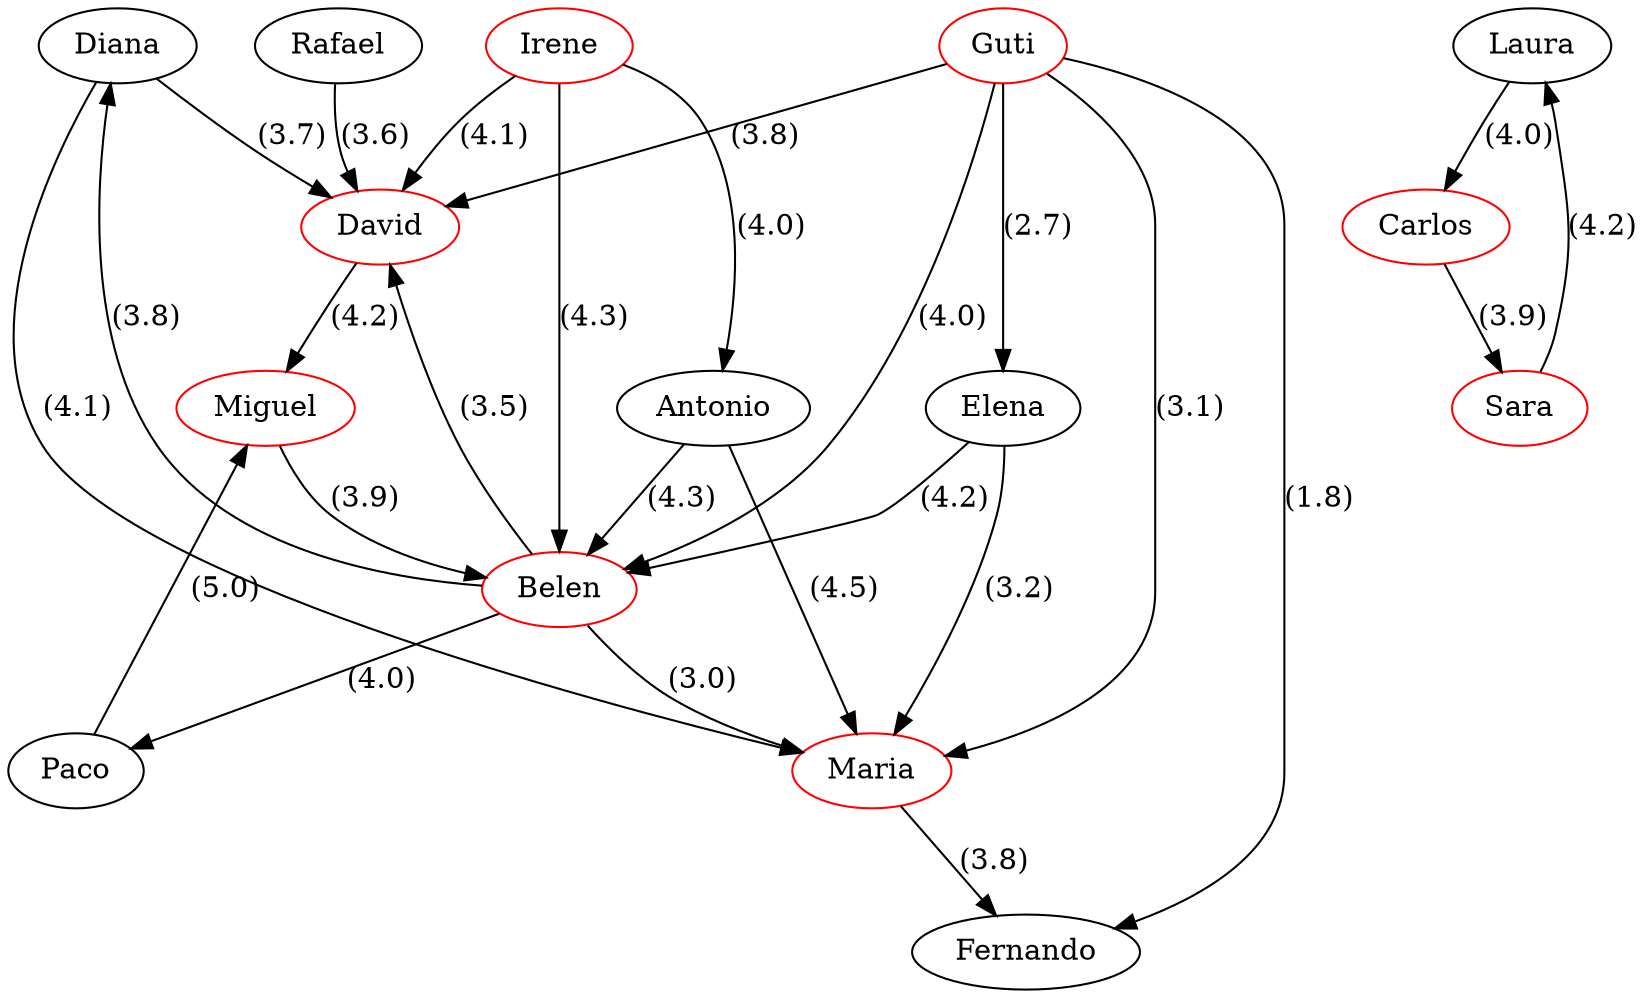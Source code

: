 strict digraph G {
  1 [ label="Diana" ];
  2 [ color="red" label="Guti" ];
  3 [ color="red" label="David" ];
  4 [ color="red" label="Miguel" ];
  5 [ color="red" label="Belen" ];
  6 [ label="Rafael" ];
  7 [ label="Paco" ];
  8 [ label="Elena" ];
  9 [ label="Fernando" ];
  10 [ color="red" label="Irene" ];
  11 [ label="Antonio" ];
  12 [ color="red" label="Maria" ];
  13 [ label="Laura" ];
  14 [ color="red" label="Carlos" ];
  15 [ color="red" label="Sara" ];
  2 -> 5 [ color="black" label="(4.0)" ];
  1 -> 3 [ color="black" label="(3.7)" ];
  3 -> 4 [ color="black" label="(4.2)" ];
  5 -> 1 [ color="black" label="(3.8)" ];
  1 -> 12 [ color="black" label="(4.1)" ];
  10 -> 5 [ color="black" label="(4.3)" ];
  2 -> 3 [ color="black" label="(3.8)" ];
  2 -> 8 [ color="black" label="(2.7)" ];
  2 -> 12 [ color="black" label="(3.1)" ];
  11 -> 12 [ color="black" label="(4.5)" ];
  2 -> 9 [ color="black" label="(1.8)" ];
  4 -> 5 [ color="black" label="(3.9)" ];
  5 -> 7 [ color="black" label="(4.0)" ];
  5 -> 12 [ color="black" label="(3.0)" ];
  6 -> 3 [ color="black" label="(3.6)" ];
  8 -> 5 [ color="black" label="(4.2)" ];
  5 -> 3 [ color="black" label="(3.5)" ];
  10 -> 11 [ color="black" label="(4.0)" ];
  7 -> 4 [ color="black" label="(5.0)" ];
  11 -> 5 [ color="black" label="(4.3)" ];
  12 -> 9 [ color="black" label="(3.8)" ];
  10 -> 3 [ color="black" label="(4.1)" ];
  8 -> 12 [ color="black" label="(3.2)" ];
  13 -> 14 [ color="black" label="(4.0)" ];
  14 -> 15 [ color="black" label="(3.9)" ];
  15 -> 13 [ color="black" label="(4.2)" ];
}
